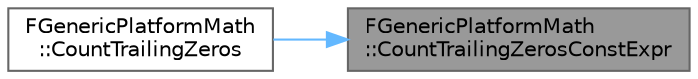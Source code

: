 digraph "FGenericPlatformMath::CountTrailingZerosConstExpr"
{
 // INTERACTIVE_SVG=YES
 // LATEX_PDF_SIZE
  bgcolor="transparent";
  edge [fontname=Helvetica,fontsize=10,labelfontname=Helvetica,labelfontsize=10];
  node [fontname=Helvetica,fontsize=10,shape=box,height=0.2,width=0.4];
  rankdir="RL";
  Node1 [id="Node000001",label="FGenericPlatformMath\l::CountTrailingZerosConstExpr",height=0.2,width=0.4,color="gray40", fillcolor="grey60", style="filled", fontcolor="black",tooltip="Counts the number of trailing zeros in the bit representation of the value."];
  Node1 -> Node2 [id="edge1_Node000001_Node000002",dir="back",color="steelblue1",style="solid",tooltip=" "];
  Node2 [id="Node000002",label="FGenericPlatformMath\l::CountTrailingZeros",height=0.2,width=0.4,color="grey40", fillcolor="white", style="filled",URL="$dd/d7b/structFGenericPlatformMath.html#a7aa7176ae423447d7c3d7df23ce14616",tooltip=" "];
}
